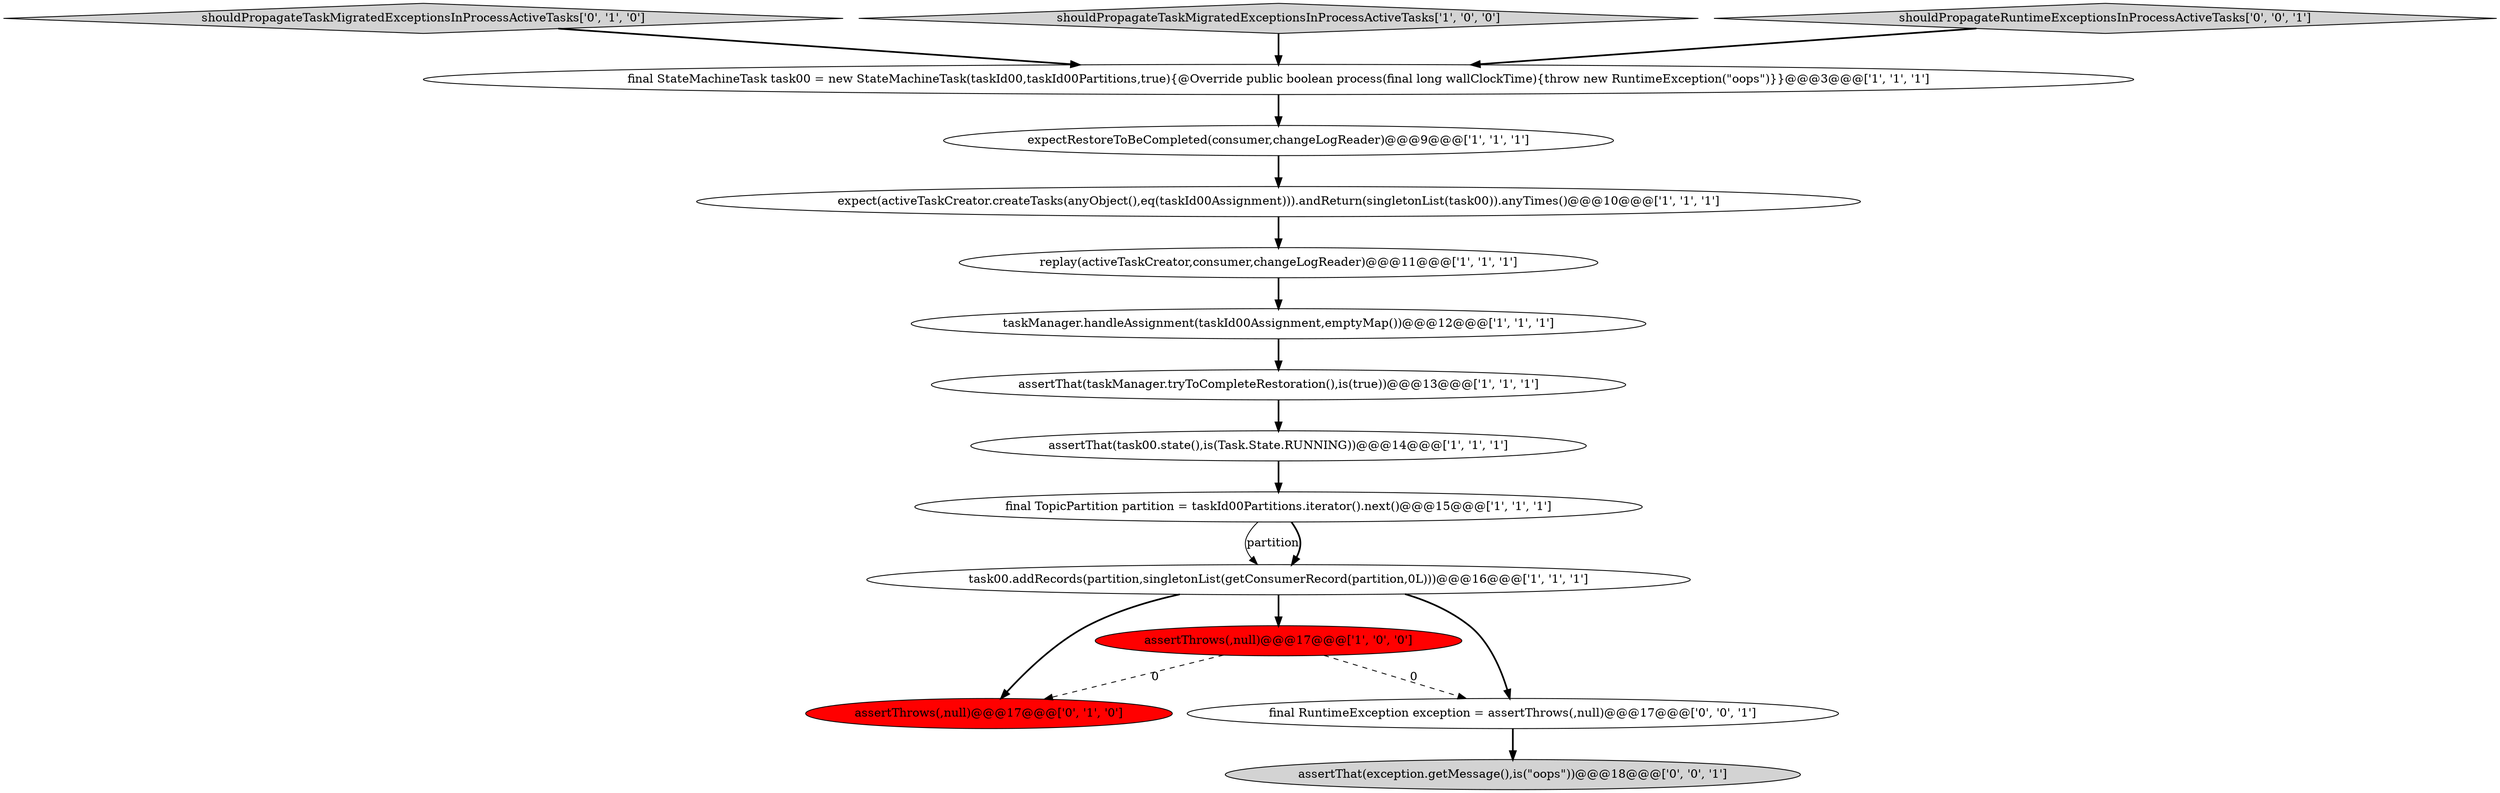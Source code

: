 digraph {
13 [style = filled, label = "assertThat(exception.getMessage(),is(\"oops\"))@@@18@@@['0', '0', '1']", fillcolor = lightgray, shape = ellipse image = "AAA0AAABBB3BBB"];
12 [style = filled, label = "shouldPropagateTaskMigratedExceptionsInProcessActiveTasks['0', '1', '0']", fillcolor = lightgray, shape = diamond image = "AAA0AAABBB2BBB"];
5 [style = filled, label = "taskManager.handleAssignment(taskId00Assignment,emptyMap())@@@12@@@['1', '1', '1']", fillcolor = white, shape = ellipse image = "AAA0AAABBB1BBB"];
3 [style = filled, label = "final TopicPartition partition = taskId00Partitions.iterator().next()@@@15@@@['1', '1', '1']", fillcolor = white, shape = ellipse image = "AAA0AAABBB1BBB"];
2 [style = filled, label = "shouldPropagateTaskMigratedExceptionsInProcessActiveTasks['1', '0', '0']", fillcolor = lightgray, shape = diamond image = "AAA0AAABBB1BBB"];
9 [style = filled, label = "assertThat(taskManager.tryToCompleteRestoration(),is(true))@@@13@@@['1', '1', '1']", fillcolor = white, shape = ellipse image = "AAA0AAABBB1BBB"];
0 [style = filled, label = "replay(activeTaskCreator,consumer,changeLogReader)@@@11@@@['1', '1', '1']", fillcolor = white, shape = ellipse image = "AAA0AAABBB1BBB"];
15 [style = filled, label = "shouldPropagateRuntimeExceptionsInProcessActiveTasks['0', '0', '1']", fillcolor = lightgray, shape = diamond image = "AAA0AAABBB3BBB"];
11 [style = filled, label = "assertThrows(,null)@@@17@@@['0', '1', '0']", fillcolor = red, shape = ellipse image = "AAA1AAABBB2BBB"];
1 [style = filled, label = "task00.addRecords(partition,singletonList(getConsumerRecord(partition,0L)))@@@16@@@['1', '1', '1']", fillcolor = white, shape = ellipse image = "AAA0AAABBB1BBB"];
6 [style = filled, label = "assertThat(task00.state(),is(Task.State.RUNNING))@@@14@@@['1', '1', '1']", fillcolor = white, shape = ellipse image = "AAA0AAABBB1BBB"];
10 [style = filled, label = "final StateMachineTask task00 = new StateMachineTask(taskId00,taskId00Partitions,true){@Override public boolean process(final long wallClockTime){throw new RuntimeException(\"oops\")}}@@@3@@@['1', '1', '1']", fillcolor = white, shape = ellipse image = "AAA0AAABBB1BBB"];
7 [style = filled, label = "expectRestoreToBeCompleted(consumer,changeLogReader)@@@9@@@['1', '1', '1']", fillcolor = white, shape = ellipse image = "AAA0AAABBB1BBB"];
8 [style = filled, label = "assertThrows(,null)@@@17@@@['1', '0', '0']", fillcolor = red, shape = ellipse image = "AAA1AAABBB1BBB"];
14 [style = filled, label = "final RuntimeException exception = assertThrows(,null)@@@17@@@['0', '0', '1']", fillcolor = white, shape = ellipse image = "AAA0AAABBB3BBB"];
4 [style = filled, label = "expect(activeTaskCreator.createTasks(anyObject(),eq(taskId00Assignment))).andReturn(singletonList(task00)).anyTimes()@@@10@@@['1', '1', '1']", fillcolor = white, shape = ellipse image = "AAA0AAABBB1BBB"];
3->1 [style = solid, label="partition"];
6->3 [style = bold, label=""];
1->14 [style = bold, label=""];
15->10 [style = bold, label=""];
12->10 [style = bold, label=""];
9->6 [style = bold, label=""];
1->8 [style = bold, label=""];
7->4 [style = bold, label=""];
1->11 [style = bold, label=""];
14->13 [style = bold, label=""];
5->9 [style = bold, label=""];
3->1 [style = bold, label=""];
2->10 [style = bold, label=""];
8->11 [style = dashed, label="0"];
8->14 [style = dashed, label="0"];
10->7 [style = bold, label=""];
4->0 [style = bold, label=""];
0->5 [style = bold, label=""];
}
